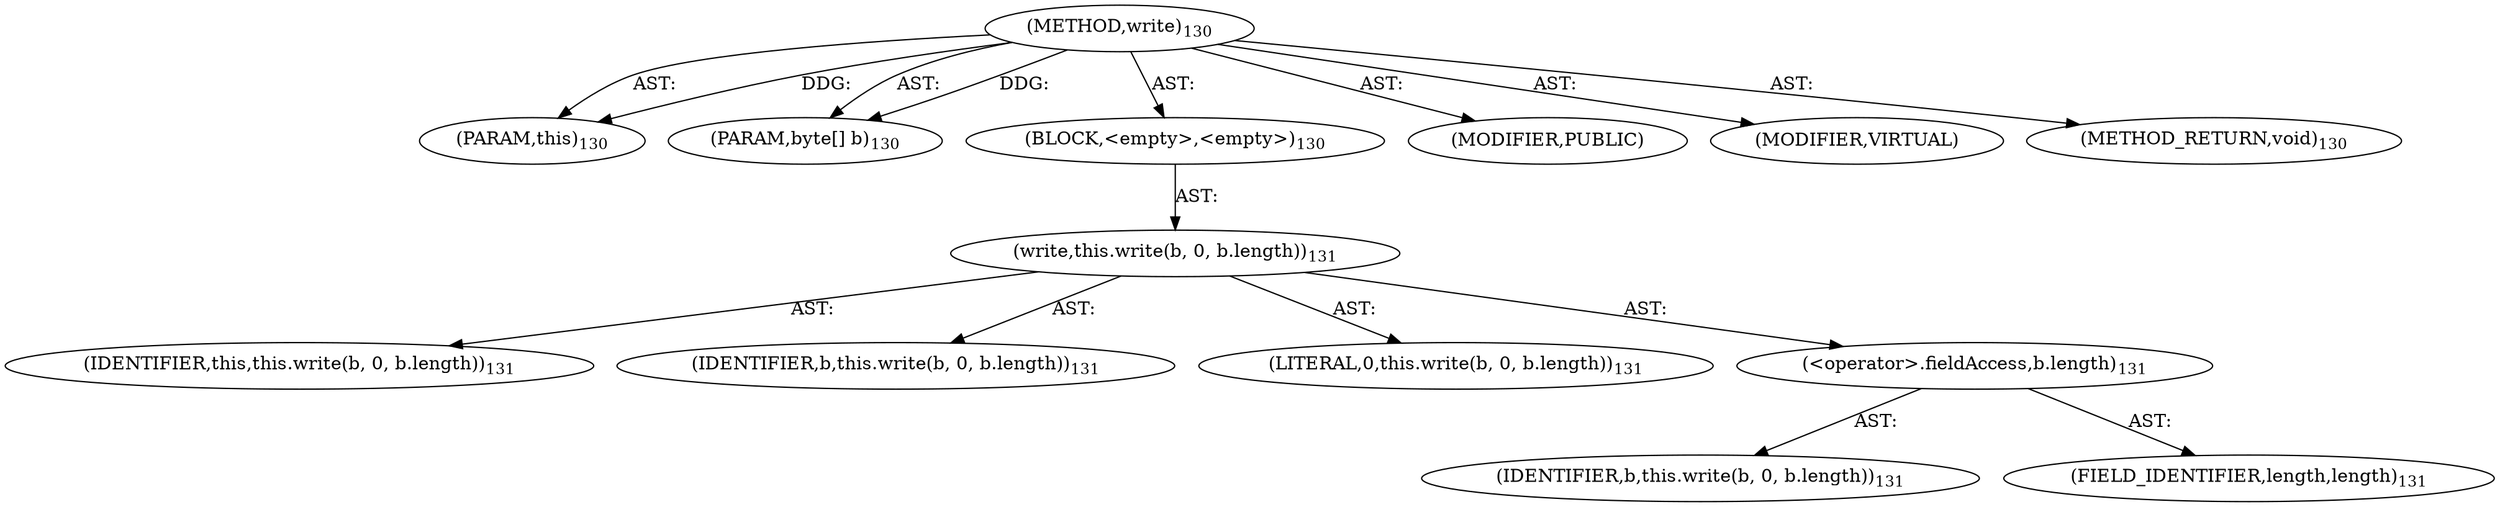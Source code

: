 digraph "write" {  
"111669149702" [label = <(METHOD,write)<SUB>130</SUB>> ]
"115964116993" [label = <(PARAM,this)<SUB>130</SUB>> ]
"115964117007" [label = <(PARAM,byte[] b)<SUB>130</SUB>> ]
"25769803784" [label = <(BLOCK,&lt;empty&gt;,&lt;empty&gt;)<SUB>130</SUB>> ]
"30064771092" [label = <(write,this.write(b, 0, b.length))<SUB>131</SUB>> ]
"68719476737" [label = <(IDENTIFIER,this,this.write(b, 0, b.length))<SUB>131</SUB>> ]
"68719476759" [label = <(IDENTIFIER,b,this.write(b, 0, b.length))<SUB>131</SUB>> ]
"90194313221" [label = <(LITERAL,0,this.write(b, 0, b.length))<SUB>131</SUB>> ]
"30064771093" [label = <(&lt;operator&gt;.fieldAccess,b.length)<SUB>131</SUB>> ]
"68719476760" [label = <(IDENTIFIER,b,this.write(b, 0, b.length))<SUB>131</SUB>> ]
"55834574855" [label = <(FIELD_IDENTIFIER,length,length)<SUB>131</SUB>> ]
"133143986193" [label = <(MODIFIER,PUBLIC)> ]
"133143986194" [label = <(MODIFIER,VIRTUAL)> ]
"128849018886" [label = <(METHOD_RETURN,void)<SUB>130</SUB>> ]
  "111669149702" -> "115964116993"  [ label = "AST: "] 
  "111669149702" -> "115964117007"  [ label = "AST: "] 
  "111669149702" -> "25769803784"  [ label = "AST: "] 
  "111669149702" -> "133143986193"  [ label = "AST: "] 
  "111669149702" -> "133143986194"  [ label = "AST: "] 
  "111669149702" -> "128849018886"  [ label = "AST: "] 
  "25769803784" -> "30064771092"  [ label = "AST: "] 
  "30064771092" -> "68719476737"  [ label = "AST: "] 
  "30064771092" -> "68719476759"  [ label = "AST: "] 
  "30064771092" -> "90194313221"  [ label = "AST: "] 
  "30064771092" -> "30064771093"  [ label = "AST: "] 
  "30064771093" -> "68719476760"  [ label = "AST: "] 
  "30064771093" -> "55834574855"  [ label = "AST: "] 
  "111669149702" -> "115964116993"  [ label = "DDG: "] 
  "111669149702" -> "115964117007"  [ label = "DDG: "] 
}
